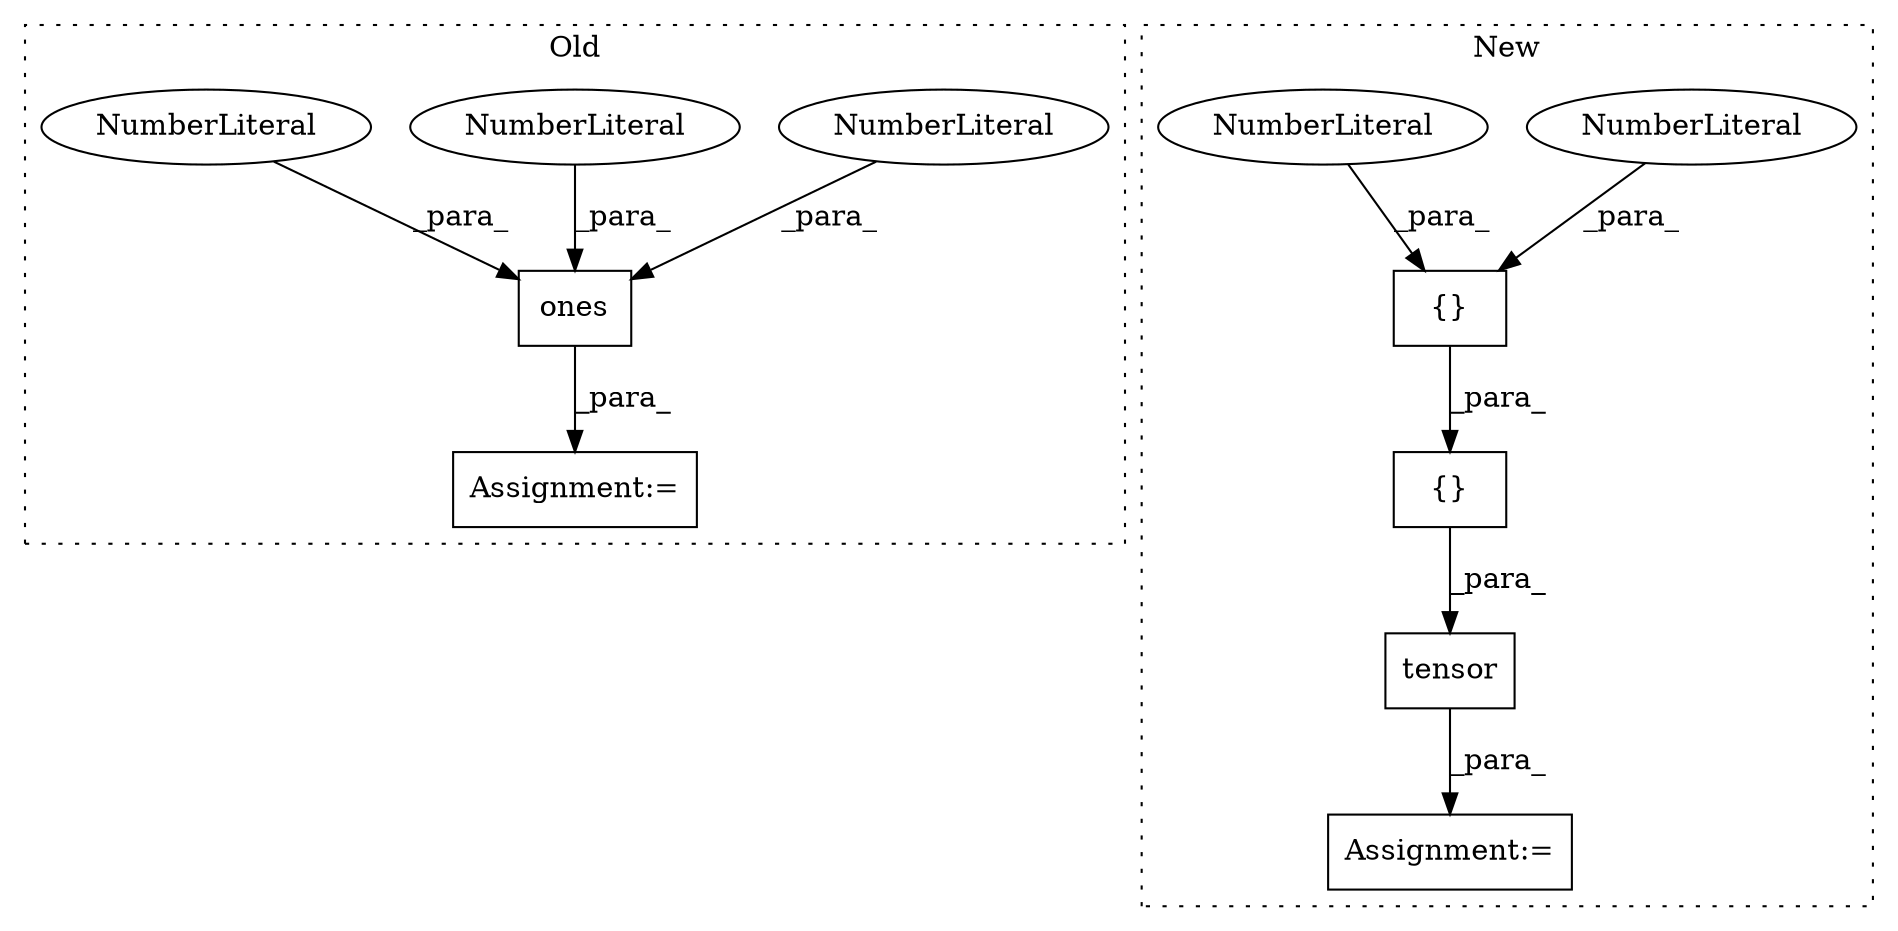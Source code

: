 digraph G {
subgraph cluster0 {
1 [label="ones" a="32" s="4098,4119" l="5,1" shape="box"];
3 [label="Assignment:=" a="7" s="4084" l="1" shape="box"];
4 [label="NumberLiteral" a="34" s="4114" l="1" shape="ellipse"];
5 [label="NumberLiteral" a="34" s="4116" l="1" shape="ellipse"];
8 [label="NumberLiteral" a="34" s="4118" l="1" shape="ellipse"];
label = "Old";
style="dotted";
}
subgraph cluster1 {
2 [label="tensor" a="32" s="4083,4144" l="7,1" shape="box"];
6 [label="{}" a="4" s="4110,4124" l="1,1" shape="box"];
7 [label="NumberLiteral" a="34" s="4111" l="4" shape="ellipse"];
9 [label="NumberLiteral" a="34" s="4116" l="3" shape="ellipse"];
10 [label="Assignment:=" a="7" s="4076" l="1" shape="box"];
11 [label="{}" a="4" s="4108,4142" l="1,1" shape="box"];
label = "New";
style="dotted";
}
1 -> 3 [label="_para_"];
2 -> 10 [label="_para_"];
4 -> 1 [label="_para_"];
5 -> 1 [label="_para_"];
6 -> 11 [label="_para_"];
7 -> 6 [label="_para_"];
8 -> 1 [label="_para_"];
9 -> 6 [label="_para_"];
11 -> 2 [label="_para_"];
}
